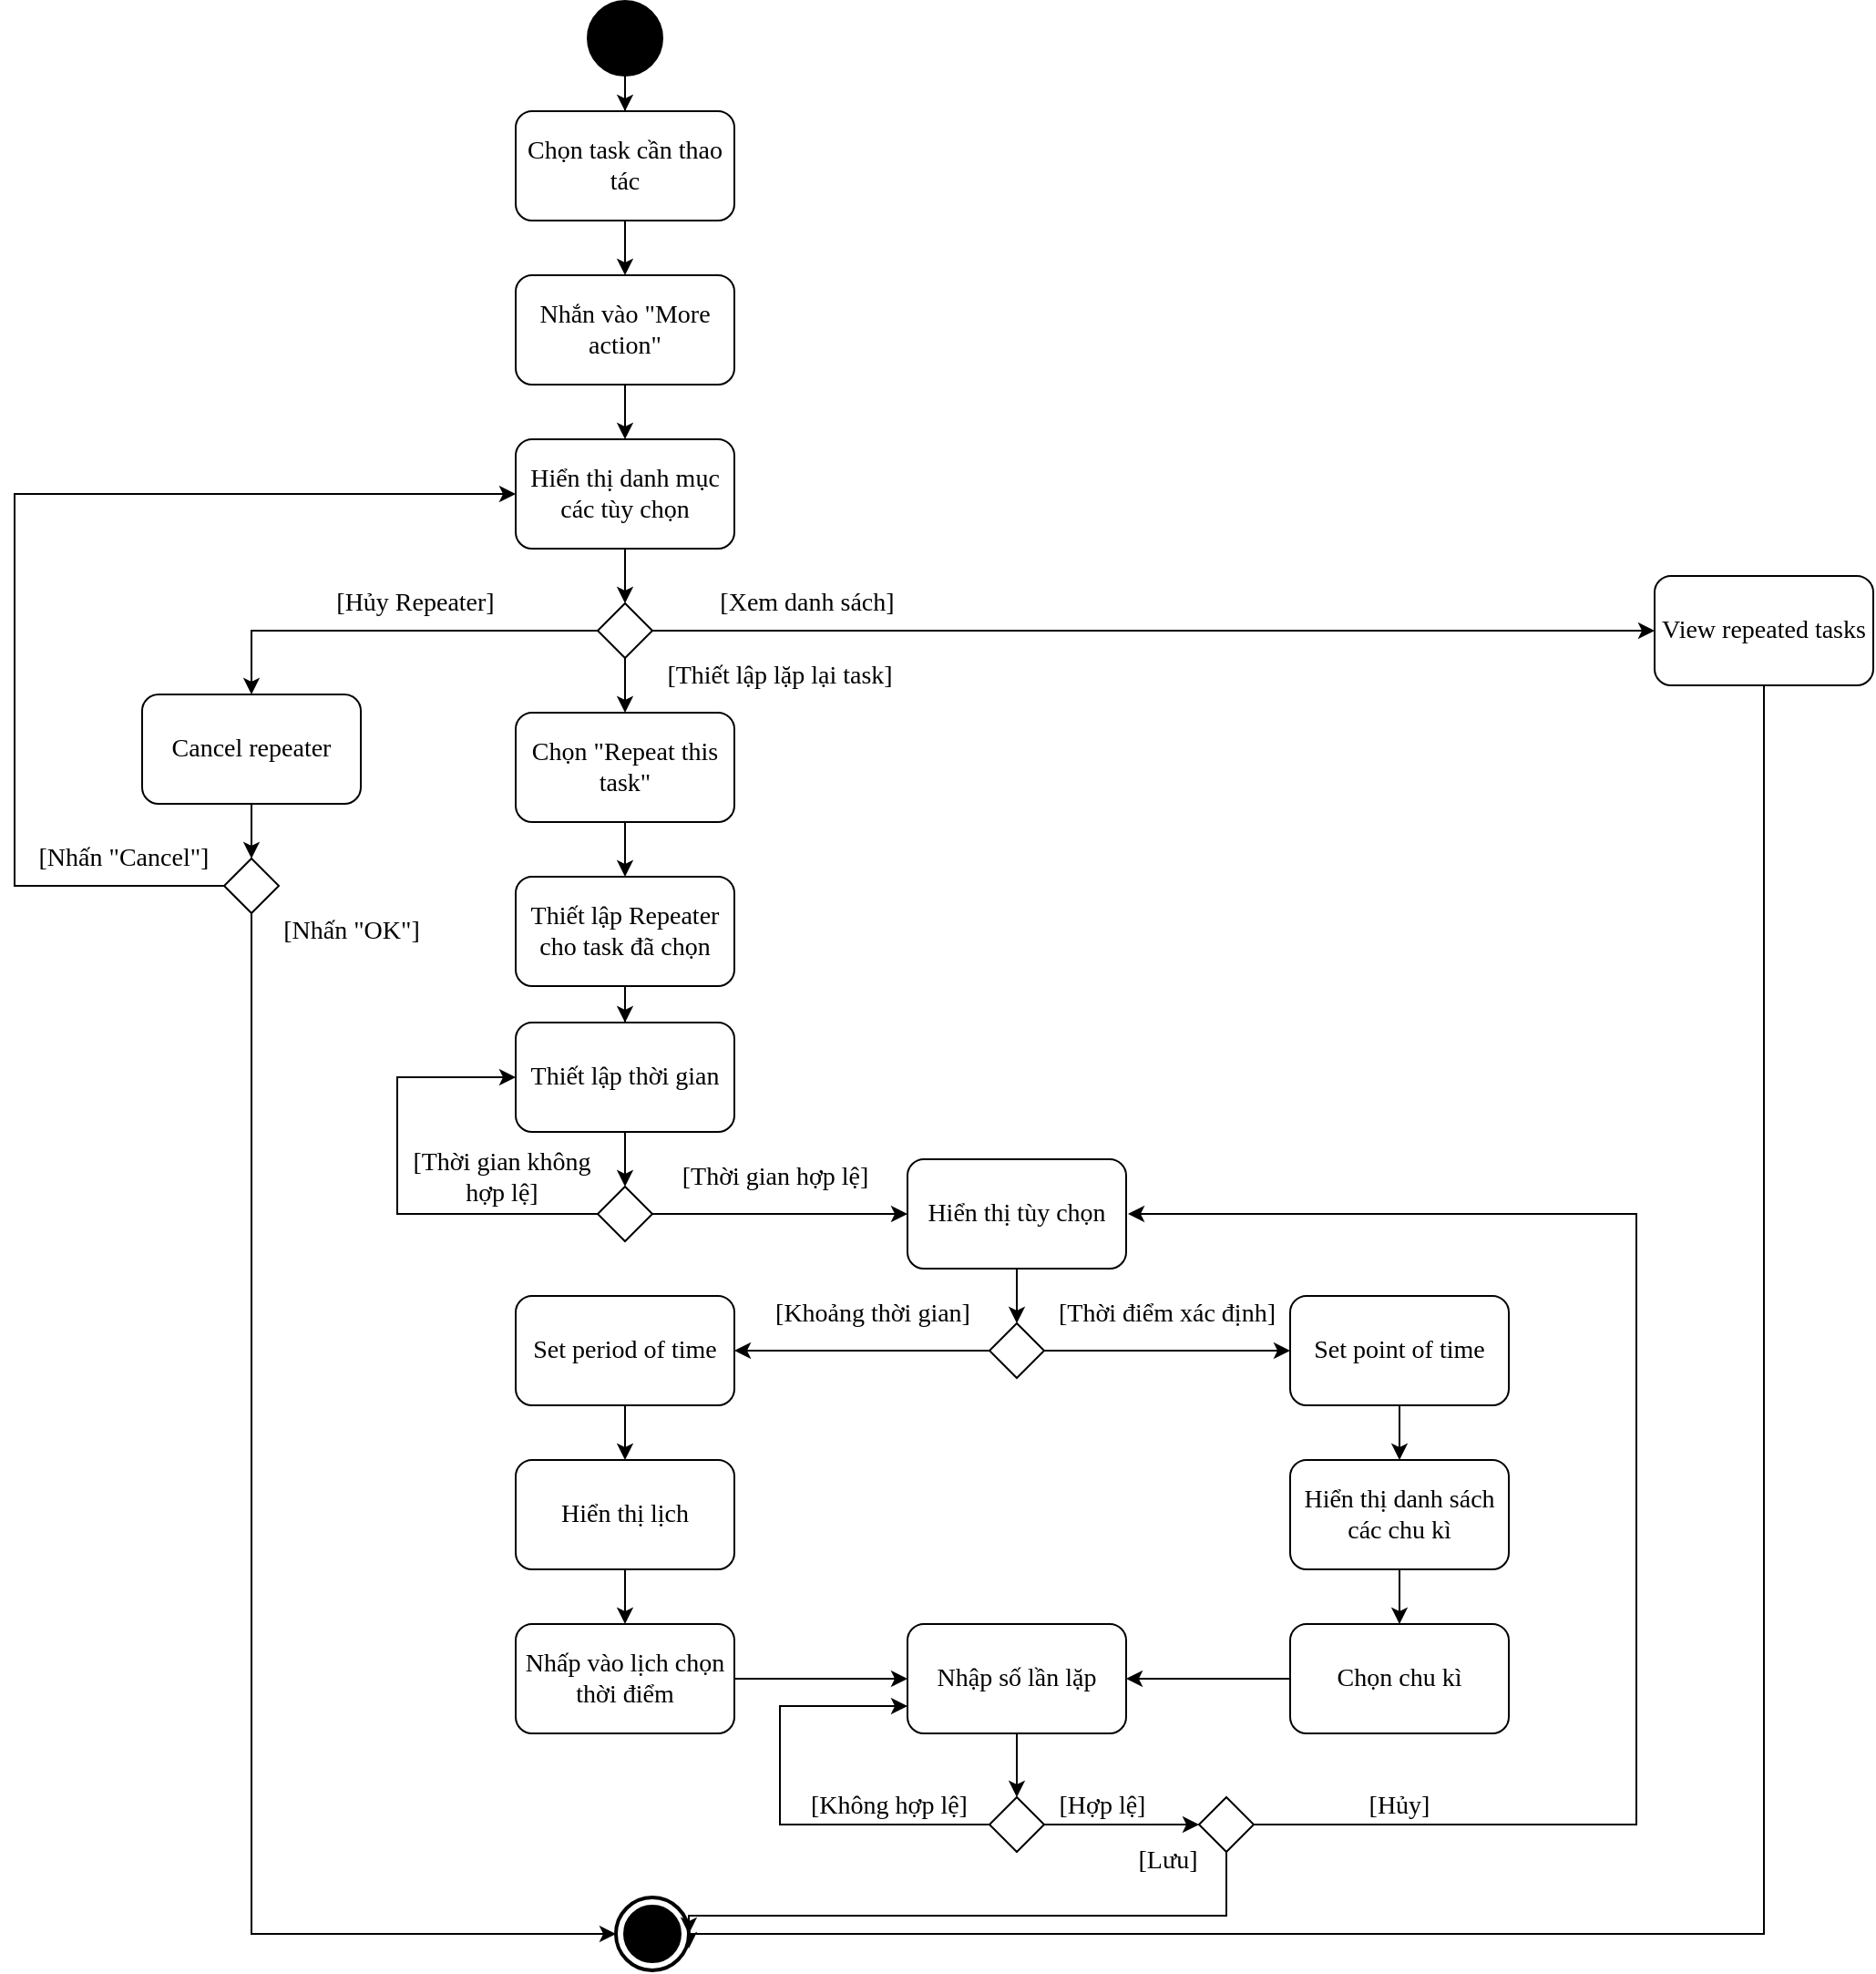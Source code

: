 <mxfile version="13.10.0" type="device"><diagram name="Page-1" id="e7e014a7-5840-1c2e-5031-d8a46d1fe8dd"><mxGraphModel dx="868" dy="450" grid="1" gridSize="10" guides="1" tooltips="1" connect="1" arrows="1" fold="1" page="1" pageScale="1" pageWidth="1654" pageHeight="1169" background="#ffffff" math="0" shadow="0"><root><mxCell id="0"/><mxCell id="1" parent="0"/><mxCell id="kP5trB4n07LZrz9u4XsW-59" style="edgeStyle=orthogonalEdgeStyle;rounded=0;orthogonalLoop=1;jettySize=auto;html=1;entryX=0.5;entryY=0;entryDx=0;entryDy=0;" parent="1" source="5qX59q6PkiK77WkLd7MJ-119" target="kP5trB4n07LZrz9u4XsW-58" edge="1"><mxGeometry relative="1" as="geometry"/></mxCell><mxCell id="5qX59q6PkiK77WkLd7MJ-119" value="" style="shape=ellipse;html=1;fillColor=#000000;strokeWidth=2;verticalLabelPosition=bottom;verticalAlignment=top;perimeter=ellipsePerimeter;fontFamily=Verdana;fontSize=14;" parent="1" vertex="1"><mxGeometry x="415" y="10" width="40" height="40" as="geometry"/></mxCell><mxCell id="kP5trB4n07LZrz9u4XsW-60" style="edgeStyle=orthogonalEdgeStyle;rounded=0;orthogonalLoop=1;jettySize=auto;html=1;entryX=0.5;entryY=0;entryDx=0;entryDy=0;" parent="1" source="kP5trB4n07LZrz9u4XsW-58" edge="1"><mxGeometry relative="1" as="geometry"><mxPoint x="435" y="160" as="targetPoint"/></mxGeometry></mxCell><mxCell id="kP5trB4n07LZrz9u4XsW-58" value="Chọn task cần thao tác" style="rounded=1;whiteSpace=wrap;html=1;fontFamily=Verdana;fontSize=14;" parent="1" vertex="1"><mxGeometry x="375" y="70" width="120" height="60" as="geometry"/></mxCell><mxCell id="NqC7uGxY2qwdk49yueAh-1" style="edgeStyle=orthogonalEdgeStyle;rounded=0;orthogonalLoop=1;jettySize=auto;html=1;fontFamily=Verdana;fontSize=14;" parent="1" source="NqC7uGxY2qwdk49yueAh-4" target="NqC7uGxY2qwdk49yueAh-6" edge="1"><mxGeometry relative="1" as="geometry"/></mxCell><mxCell id="NqC7uGxY2qwdk49yueAh-4" value="Nhắn vào &quot;More action&quot;" style="rounded=1;whiteSpace=wrap;html=1;fontFamily=Verdana;fontSize=14;" parent="1" vertex="1"><mxGeometry x="375" y="160" width="120" height="60" as="geometry"/></mxCell><mxCell id="NqC7uGxY2qwdk49yueAh-67" style="edgeStyle=orthogonalEdgeStyle;rounded=0;orthogonalLoop=1;jettySize=auto;html=1;exitX=0.5;exitY=1;exitDx=0;exitDy=0;entryX=0.5;entryY=0;entryDx=0;entryDy=0;" parent="1" source="NqC7uGxY2qwdk49yueAh-6" target="NqC7uGxY2qwdk49yueAh-66" edge="1"><mxGeometry relative="1" as="geometry"/></mxCell><mxCell id="NqC7uGxY2qwdk49yueAh-6" value="Hiển thị danh mục các tùy chọn" style="rounded=1;whiteSpace=wrap;html=1;fontFamily=Verdana;fontSize=14;" parent="1" vertex="1"><mxGeometry x="375" y="250" width="120" height="60" as="geometry"/></mxCell><mxCell id="NqC7uGxY2qwdk49yueAh-76" style="edgeStyle=orthogonalEdgeStyle;rounded=0;orthogonalLoop=1;jettySize=auto;html=1;entryX=0.5;entryY=0;entryDx=0;entryDy=0;" parent="1" source="NqC7uGxY2qwdk49yueAh-8" target="NqC7uGxY2qwdk49yueAh-10" edge="1"><mxGeometry relative="1" as="geometry"/></mxCell><mxCell id="NqC7uGxY2qwdk49yueAh-8" value="Thiết lập Repeater cho task đã chọn" style="rounded=1;whiteSpace=wrap;html=1;fontFamily=Verdana;fontSize=14;" parent="1" vertex="1"><mxGeometry x="375" y="490" width="120" height="60" as="geometry"/></mxCell><mxCell id="NqC7uGxY2qwdk49yueAh-9" style="edgeStyle=orthogonalEdgeStyle;rounded=0;orthogonalLoop=1;jettySize=auto;html=1;fontFamily=Verdana;fontSize=14;" parent="1" source="NqC7uGxY2qwdk49yueAh-10" target="NqC7uGxY2qwdk49yueAh-14" edge="1"><mxGeometry relative="1" as="geometry"><mxPoint x="65" y="630" as="targetPoint"/></mxGeometry></mxCell><mxCell id="NqC7uGxY2qwdk49yueAh-10" value="Thiết lập thời gian" style="rounded=1;whiteSpace=wrap;html=1;fontFamily=Verdana;fontSize=14;" parent="1" vertex="1"><mxGeometry x="375" y="570" width="120" height="60" as="geometry"/></mxCell><mxCell id="NqC7uGxY2qwdk49yueAh-12" style="edgeStyle=orthogonalEdgeStyle;rounded=0;orthogonalLoop=1;jettySize=auto;html=1;entryX=0;entryY=0.5;entryDx=0;entryDy=0;" parent="1" source="NqC7uGxY2qwdk49yueAh-14" target="NqC7uGxY2qwdk49yueAh-20" edge="1"><mxGeometry relative="1" as="geometry"/></mxCell><mxCell id="NqC7uGxY2qwdk49yueAh-81" style="edgeStyle=orthogonalEdgeStyle;rounded=0;orthogonalLoop=1;jettySize=auto;html=1;exitX=0;exitY=0.5;exitDx=0;exitDy=0;entryX=0;entryY=0.5;entryDx=0;entryDy=0;" parent="1" source="NqC7uGxY2qwdk49yueAh-14" target="NqC7uGxY2qwdk49yueAh-10" edge="1"><mxGeometry relative="1" as="geometry"><mxPoint x="70" y="600" as="targetPoint"/><Array as="points"><mxPoint x="310" y="675"/><mxPoint x="310" y="600"/></Array></mxGeometry></mxCell><mxCell id="NqC7uGxY2qwdk49yueAh-14" value="" style="rhombus;" parent="1" vertex="1"><mxGeometry x="420" y="660" width="30" height="30" as="geometry"/></mxCell><mxCell id="NqC7uGxY2qwdk49yueAh-15" value="[Thời gian hợp lệ]" style="text;html=1;strokeColor=none;fillColor=none;align=center;verticalAlign=middle;whiteSpace=wrap;rounded=0;fontFamily=Verdana;fontSize=14;" parent="1" vertex="1"><mxGeometry x="450" y="645" width="135" height="20" as="geometry"/></mxCell><mxCell id="NqC7uGxY2qwdk49yueAh-16" value="[Thời gian không hợp lệ]" style="text;html=1;strokeColor=none;fillColor=none;align=center;verticalAlign=middle;whiteSpace=wrap;rounded=0;fontFamily=Verdana;fontSize=14;" parent="1" vertex="1"><mxGeometry x="315" y="645" width="105" height="20" as="geometry"/></mxCell><mxCell id="NqC7uGxY2qwdk49yueAh-75" style="edgeStyle=orthogonalEdgeStyle;rounded=0;orthogonalLoop=1;jettySize=auto;html=1;exitX=0.5;exitY=1;exitDx=0;exitDy=0;entryX=0.5;entryY=0;entryDx=0;entryDy=0;" parent="1" source="NqC7uGxY2qwdk49yueAh-18" target="NqC7uGxY2qwdk49yueAh-8" edge="1"><mxGeometry relative="1" as="geometry"/></mxCell><mxCell id="NqC7uGxY2qwdk49yueAh-18" value="Chọn &quot;Repeat this task&quot;" style="rounded=1;whiteSpace=wrap;html=1;fontFamily=Verdana;fontSize=14;" parent="1" vertex="1"><mxGeometry x="375" y="400" width="120" height="60" as="geometry"/></mxCell><mxCell id="NqC7uGxY2qwdk49yueAh-19" style="edgeStyle=orthogonalEdgeStyle;rounded=0;orthogonalLoop=1;jettySize=auto;html=1;entryX=0.5;entryY=0;entryDx=0;entryDy=0;" parent="1" source="NqC7uGxY2qwdk49yueAh-20" target="NqC7uGxY2qwdk49yueAh-23" edge="1"><mxGeometry relative="1" as="geometry"/></mxCell><mxCell id="NqC7uGxY2qwdk49yueAh-20" value="Hiển thị tùy chọn" style="rounded=1;whiteSpace=wrap;html=1;fontFamily=Verdana;fontSize=14;" parent="1" vertex="1"><mxGeometry x="590" y="645" width="120" height="60" as="geometry"/></mxCell><mxCell id="NqC7uGxY2qwdk49yueAh-21" style="edgeStyle=orthogonalEdgeStyle;rounded=0;orthogonalLoop=1;jettySize=auto;html=1;entryX=1;entryY=0.5;entryDx=0;entryDy=0;" parent="1" source="NqC7uGxY2qwdk49yueAh-23" target="NqC7uGxY2qwdk49yueAh-25" edge="1"><mxGeometry relative="1" as="geometry"/></mxCell><mxCell id="NqC7uGxY2qwdk49yueAh-22" style="edgeStyle=orthogonalEdgeStyle;rounded=0;orthogonalLoop=1;jettySize=auto;html=1;entryX=0;entryY=0.5;entryDx=0;entryDy=0;" parent="1" source="NqC7uGxY2qwdk49yueAh-23" target="NqC7uGxY2qwdk49yueAh-27" edge="1"><mxGeometry relative="1" as="geometry"/></mxCell><mxCell id="NqC7uGxY2qwdk49yueAh-23" value="" style="rhombus;" parent="1" vertex="1"><mxGeometry x="635" y="735" width="30" height="30" as="geometry"/></mxCell><mxCell id="NqC7uGxY2qwdk49yueAh-24" style="edgeStyle=orthogonalEdgeStyle;rounded=0;orthogonalLoop=1;jettySize=auto;html=1;entryX=0.5;entryY=0;entryDx=0;entryDy=0;" parent="1" source="NqC7uGxY2qwdk49yueAh-25" target="NqC7uGxY2qwdk49yueAh-35" edge="1"><mxGeometry relative="1" as="geometry"/></mxCell><mxCell id="NqC7uGxY2qwdk49yueAh-25" value="Set period of time" style="rounded=1;whiteSpace=wrap;html=1;fontFamily=Verdana;fontSize=14;" parent="1" vertex="1"><mxGeometry x="375" y="720" width="120" height="60" as="geometry"/></mxCell><mxCell id="NqC7uGxY2qwdk49yueAh-26" style="edgeStyle=orthogonalEdgeStyle;rounded=0;orthogonalLoop=1;jettySize=auto;html=1;entryX=0.5;entryY=0;entryDx=0;entryDy=0;" parent="1" source="NqC7uGxY2qwdk49yueAh-27" target="NqC7uGxY2qwdk49yueAh-31" edge="1"><mxGeometry relative="1" as="geometry"/></mxCell><mxCell id="NqC7uGxY2qwdk49yueAh-27" value="Set point of time" style="rounded=1;whiteSpace=wrap;html=1;fontFamily=Verdana;fontSize=14;" parent="1" vertex="1"><mxGeometry x="800" y="720" width="120" height="60" as="geometry"/></mxCell><mxCell id="NqC7uGxY2qwdk49yueAh-28" value="[Khoảng thời gian]" style="text;html=1;strokeColor=none;fillColor=none;align=center;verticalAlign=middle;whiteSpace=wrap;rounded=0;fontFamily=Verdana;fontSize=14;" parent="1" vertex="1"><mxGeometry x="500" y="720" width="142" height="20" as="geometry"/></mxCell><mxCell id="NqC7uGxY2qwdk49yueAh-29" value="[Thời điểm xác định]" style="text;html=1;strokeColor=none;fillColor=none;align=center;verticalAlign=middle;whiteSpace=wrap;rounded=0;fontFamily=Verdana;fontSize=14;" parent="1" vertex="1"><mxGeometry x="665" y="710" width="135" height="40" as="geometry"/></mxCell><mxCell id="NqC7uGxY2qwdk49yueAh-30" style="edgeStyle=orthogonalEdgeStyle;rounded=0;orthogonalLoop=1;jettySize=auto;html=1;entryX=0.5;entryY=0;entryDx=0;entryDy=0;" parent="1" source="NqC7uGxY2qwdk49yueAh-31" target="NqC7uGxY2qwdk49yueAh-33" edge="1"><mxGeometry relative="1" as="geometry"/></mxCell><mxCell id="NqC7uGxY2qwdk49yueAh-31" value="Hiển thị danh sách các chu kì" style="rounded=1;whiteSpace=wrap;html=1;fontFamily=Verdana;fontSize=14;" parent="1" vertex="1"><mxGeometry x="800" y="810" width="120" height="60" as="geometry"/></mxCell><mxCell id="NqC7uGxY2qwdk49yueAh-32" style="edgeStyle=none;rounded=0;orthogonalLoop=1;jettySize=auto;html=1;entryX=1;entryY=0.5;entryDx=0;entryDy=0;" parent="1" source="NqC7uGxY2qwdk49yueAh-33" target="NqC7uGxY2qwdk49yueAh-40" edge="1"><mxGeometry relative="1" as="geometry"/></mxCell><mxCell id="NqC7uGxY2qwdk49yueAh-33" value="Chọn chu kì" style="rounded=1;whiteSpace=wrap;html=1;fontFamily=Verdana;fontSize=14;" parent="1" vertex="1"><mxGeometry x="800" y="900" width="120" height="60" as="geometry"/></mxCell><mxCell id="NqC7uGxY2qwdk49yueAh-34" style="edgeStyle=orthogonalEdgeStyle;rounded=0;orthogonalLoop=1;jettySize=auto;html=1;entryX=0.5;entryY=0;entryDx=0;entryDy=0;" parent="1" source="NqC7uGxY2qwdk49yueAh-35" target="NqC7uGxY2qwdk49yueAh-37" edge="1"><mxGeometry relative="1" as="geometry"/></mxCell><mxCell id="NqC7uGxY2qwdk49yueAh-35" value="Hiển thị lịch" style="rounded=1;whiteSpace=wrap;html=1;fontFamily=Verdana;fontSize=14;" parent="1" vertex="1"><mxGeometry x="375" y="810" width="120" height="60" as="geometry"/></mxCell><mxCell id="NqC7uGxY2qwdk49yueAh-36" style="edgeStyle=none;rounded=0;orthogonalLoop=1;jettySize=auto;html=1;entryX=0;entryY=0.5;entryDx=0;entryDy=0;" parent="1" source="NqC7uGxY2qwdk49yueAh-37" target="NqC7uGxY2qwdk49yueAh-40" edge="1"><mxGeometry relative="1" as="geometry"/></mxCell><mxCell id="NqC7uGxY2qwdk49yueAh-37" value="Nhấp vào lịch chọn thời điểm" style="rounded=1;whiteSpace=wrap;html=1;fontFamily=Verdana;fontSize=14;" parent="1" vertex="1"><mxGeometry x="375" y="900" width="120" height="60" as="geometry"/></mxCell><mxCell id="NqC7uGxY2qwdk49yueAh-38" style="edgeStyle=none;rounded=0;orthogonalLoop=1;jettySize=auto;html=1;entryX=0.5;entryY=0;entryDx=0;entryDy=0;" parent="1" source="NqC7uGxY2qwdk49yueAh-40" target="NqC7uGxY2qwdk49yueAh-42" edge="1"><mxGeometry relative="1" as="geometry"/></mxCell><mxCell id="NqC7uGxY2qwdk49yueAh-39" style="edgeStyle=orthogonalEdgeStyle;rounded=0;orthogonalLoop=1;jettySize=auto;html=1;exitX=0;exitY=0.5;exitDx=0;exitDy=0;entryX=0;entryY=0.75;entryDx=0;entryDy=0;" parent="1" source="NqC7uGxY2qwdk49yueAh-42" target="NqC7uGxY2qwdk49yueAh-40" edge="1"><mxGeometry relative="1" as="geometry"><mxPoint x="440" y="1000" as="sourcePoint"/><Array as="points"><mxPoint x="520" y="1010"/><mxPoint x="520" y="945"/></Array></mxGeometry></mxCell><mxCell id="NqC7uGxY2qwdk49yueAh-40" value="Nhập số lần lặp" style="rounded=1;whiteSpace=wrap;html=1;fontFamily=Verdana;fontSize=14;" parent="1" vertex="1"><mxGeometry x="590" y="900" width="120" height="60" as="geometry"/></mxCell><mxCell id="qUnqK282_e44m9BFA3-k-9" style="edgeStyle=orthogonalEdgeStyle;rounded=0;orthogonalLoop=1;jettySize=auto;html=1;entryX=0;entryY=0.5;entryDx=0;entryDy=0;" parent="1" source="NqC7uGxY2qwdk49yueAh-42" target="qUnqK282_e44m9BFA3-k-8" edge="1"><mxGeometry relative="1" as="geometry"/></mxCell><mxCell id="NqC7uGxY2qwdk49yueAh-42" value="" style="rhombus;" parent="1" vertex="1"><mxGeometry x="635" y="995" width="30" height="30" as="geometry"/></mxCell><mxCell id="NqC7uGxY2qwdk49yueAh-45" value="[Hợp lệ]" style="text;html=1;strokeColor=none;fillColor=none;align=center;verticalAlign=middle;whiteSpace=wrap;rounded=0;fontFamily=Verdana;fontSize=14;" parent="1" vertex="1"><mxGeometry x="665" y="990" width="64" height="20" as="geometry"/></mxCell><mxCell id="NqC7uGxY2qwdk49yueAh-46" value="[Không hợp lệ]" style="text;html=1;strokeColor=none;fillColor=none;align=center;verticalAlign=middle;whiteSpace=wrap;rounded=0;fontFamily=Verdana;fontSize=14;" parent="1" vertex="1"><mxGeometry x="525" y="990" width="110" height="20" as="geometry"/></mxCell><mxCell id="66UHGrf_r-2tPXx_75lH-5" style="edgeStyle=orthogonalEdgeStyle;rounded=0;orthogonalLoop=1;jettySize=auto;html=1;entryX=1;entryY=0.7;entryDx=0;entryDy=0;entryPerimeter=0;" edge="1" parent="1" source="NqC7uGxY2qwdk49yueAh-51" target="NqC7uGxY2qwdk49yueAh-65"><mxGeometry relative="1" as="geometry"><Array as="points"><mxPoint x="1060" y="1070"/><mxPoint x="470" y="1070"/></Array></mxGeometry></mxCell><mxCell id="NqC7uGxY2qwdk49yueAh-51" value="View repeated tasks" style="rounded=1;whiteSpace=wrap;html=1;fontFamily=Verdana;fontSize=14;" parent="1" vertex="1"><mxGeometry x="1000" y="325" width="120" height="60" as="geometry"/></mxCell><mxCell id="NqC7uGxY2qwdk49yueAh-60" value="[Xem danh sách]" style="text;html=1;strokeColor=none;fillColor=none;align=center;verticalAlign=middle;whiteSpace=wrap;rounded=0;fontFamily=Verdana;fontSize=14;" parent="1" vertex="1"><mxGeometry x="470" y="330" width="130" height="20" as="geometry"/></mxCell><mxCell id="qUnqK282_e44m9BFA3-k-18" style="edgeStyle=orthogonalEdgeStyle;rounded=0;orthogonalLoop=1;jettySize=auto;html=1;entryX=0.5;entryY=0;entryDx=0;entryDy=0;" parent="1" source="NqC7uGxY2qwdk49yueAh-62" target="qUnqK282_e44m9BFA3-k-17" edge="1"><mxGeometry relative="1" as="geometry"/></mxCell><mxCell id="NqC7uGxY2qwdk49yueAh-62" value="Cancel repeater" style="rounded=1;whiteSpace=wrap;html=1;fontFamily=Verdana;fontSize=14;" parent="1" vertex="1"><mxGeometry x="170" y="390" width="120" height="60" as="geometry"/></mxCell><mxCell id="NqC7uGxY2qwdk49yueAh-65" value="" style="html=1;shape=mxgraph.sysml.actFinal;strokeWidth=2;verticalLabelPosition=bottom;verticalAlignment=top;" parent="1" vertex="1"><mxGeometry x="430" y="1050" width="40" height="40" as="geometry"/></mxCell><mxCell id="NqC7uGxY2qwdk49yueAh-87" style="edgeStyle=orthogonalEdgeStyle;rounded=0;orthogonalLoop=1;jettySize=auto;html=1;entryX=0.5;entryY=0;entryDx=0;entryDy=0;" parent="1" source="NqC7uGxY2qwdk49yueAh-66" target="NqC7uGxY2qwdk49yueAh-62" edge="1"><mxGeometry relative="1" as="geometry"><mxPoint x="230" y="355" as="targetPoint"/><Array as="points"><mxPoint x="230" y="355"/></Array></mxGeometry></mxCell><mxCell id="66UHGrf_r-2tPXx_75lH-1" style="edgeStyle=orthogonalEdgeStyle;rounded=0;orthogonalLoop=1;jettySize=auto;html=1;" edge="1" parent="1" source="NqC7uGxY2qwdk49yueAh-66" target="NqC7uGxY2qwdk49yueAh-18"><mxGeometry relative="1" as="geometry"/></mxCell><mxCell id="66UHGrf_r-2tPXx_75lH-4" style="edgeStyle=orthogonalEdgeStyle;rounded=0;orthogonalLoop=1;jettySize=auto;html=1;entryX=0;entryY=0.5;entryDx=0;entryDy=0;" edge="1" parent="1" source="NqC7uGxY2qwdk49yueAh-66" target="NqC7uGxY2qwdk49yueAh-51"><mxGeometry relative="1" as="geometry"/></mxCell><mxCell id="NqC7uGxY2qwdk49yueAh-66" value="" style="rhombus;" parent="1" vertex="1"><mxGeometry x="420" y="340" width="30" height="30" as="geometry"/></mxCell><mxCell id="NqC7uGxY2qwdk49yueAh-84" value="[Thiết lập lặp lại task]" style="text;html=1;strokeColor=none;fillColor=none;align=center;verticalAlign=middle;whiteSpace=wrap;rounded=0;fontFamily=Verdana;fontSize=14;" parent="1" vertex="1"><mxGeometry x="440" y="370" width="160" height="20" as="geometry"/></mxCell><mxCell id="NqC7uGxY2qwdk49yueAh-85" value="[Hủy Repeater]" style="text;html=1;strokeColor=none;fillColor=none;align=center;verticalAlign=middle;whiteSpace=wrap;rounded=0;fontFamily=Verdana;fontSize=14;" parent="1" vertex="1"><mxGeometry x="260" y="330" width="120" height="20" as="geometry"/></mxCell><mxCell id="qUnqK282_e44m9BFA3-k-15" style="edgeStyle=orthogonalEdgeStyle;rounded=0;orthogonalLoop=1;jettySize=auto;html=1;" parent="1" source="qUnqK282_e44m9BFA3-k-8" edge="1"><mxGeometry relative="1" as="geometry"><mxPoint x="711" y="675" as="targetPoint"/><Array as="points"><mxPoint x="990" y="1010"/><mxPoint x="990" y="675"/><mxPoint x="711" y="675"/></Array></mxGeometry></mxCell><mxCell id="66UHGrf_r-2tPXx_75lH-2" style="edgeStyle=orthogonalEdgeStyle;rounded=0;orthogonalLoop=1;jettySize=auto;html=1;entryX=1;entryY=0.5;entryDx=0;entryDy=0;entryPerimeter=0;" edge="1" parent="1" source="qUnqK282_e44m9BFA3-k-8" target="NqC7uGxY2qwdk49yueAh-65"><mxGeometry relative="1" as="geometry"><Array as="points"><mxPoint x="765" y="1060"/></Array></mxGeometry></mxCell><mxCell id="qUnqK282_e44m9BFA3-k-8" value="" style="rhombus;" parent="1" vertex="1"><mxGeometry x="750" y="995" width="30" height="30" as="geometry"/></mxCell><mxCell id="qUnqK282_e44m9BFA3-k-13" value="[Lưu]" style="text;html=1;strokeColor=none;fillColor=none;align=center;verticalAlign=middle;whiteSpace=wrap;rounded=0;fontFamily=Verdana;fontSize=14;" parent="1" vertex="1"><mxGeometry x="700.5" y="1020" width="64" height="20" as="geometry"/></mxCell><mxCell id="qUnqK282_e44m9BFA3-k-16" value="[Hủy]" style="text;html=1;strokeColor=none;fillColor=none;align=center;verticalAlign=middle;whiteSpace=wrap;rounded=0;fontFamily=Verdana;fontSize=14;" parent="1" vertex="1"><mxGeometry x="828" y="990" width="64" height="20" as="geometry"/></mxCell><mxCell id="qUnqK282_e44m9BFA3-k-26" style="edgeStyle=orthogonalEdgeStyle;rounded=0;orthogonalLoop=1;jettySize=auto;html=1;entryX=0;entryY=0.5;entryDx=0;entryDy=0;" parent="1" source="qUnqK282_e44m9BFA3-k-17" target="NqC7uGxY2qwdk49yueAh-6" edge="1"><mxGeometry relative="1" as="geometry"><mxPoint x="100" y="280" as="targetPoint"/><Array as="points"><mxPoint x="100" y="495"/><mxPoint x="100" y="280"/></Array></mxGeometry></mxCell><mxCell id="66UHGrf_r-2tPXx_75lH-6" style="edgeStyle=orthogonalEdgeStyle;rounded=0;orthogonalLoop=1;jettySize=auto;html=1;entryX=0;entryY=0.5;entryDx=0;entryDy=0;entryPerimeter=0;" edge="1" parent="1" source="qUnqK282_e44m9BFA3-k-17" target="NqC7uGxY2qwdk49yueAh-65"><mxGeometry relative="1" as="geometry"><Array as="points"><mxPoint x="230" y="1070"/></Array></mxGeometry></mxCell><mxCell id="qUnqK282_e44m9BFA3-k-17" value="" style="rhombus;" parent="1" vertex="1"><mxGeometry x="215" y="480" width="30" height="30" as="geometry"/></mxCell><mxCell id="qUnqK282_e44m9BFA3-k-20" value="[Nhấn &quot;Cancel&quot;]" style="text;html=1;strokeColor=none;fillColor=none;align=center;verticalAlign=middle;whiteSpace=wrap;rounded=0;fontFamily=Verdana;fontSize=14;" parent="1" vertex="1"><mxGeometry x="100" y="470" width="120" height="20" as="geometry"/></mxCell><mxCell id="qUnqK282_e44m9BFA3-k-23" value="[Nhấn &quot;OK&quot;]" style="text;html=1;strokeColor=none;fillColor=none;align=center;verticalAlign=middle;whiteSpace=wrap;rounded=0;fontFamily=Verdana;fontSize=14;" parent="1" vertex="1"><mxGeometry x="240" y="510" width="90" height="20" as="geometry"/></mxCell></root></mxGraphModel></diagram></mxfile>